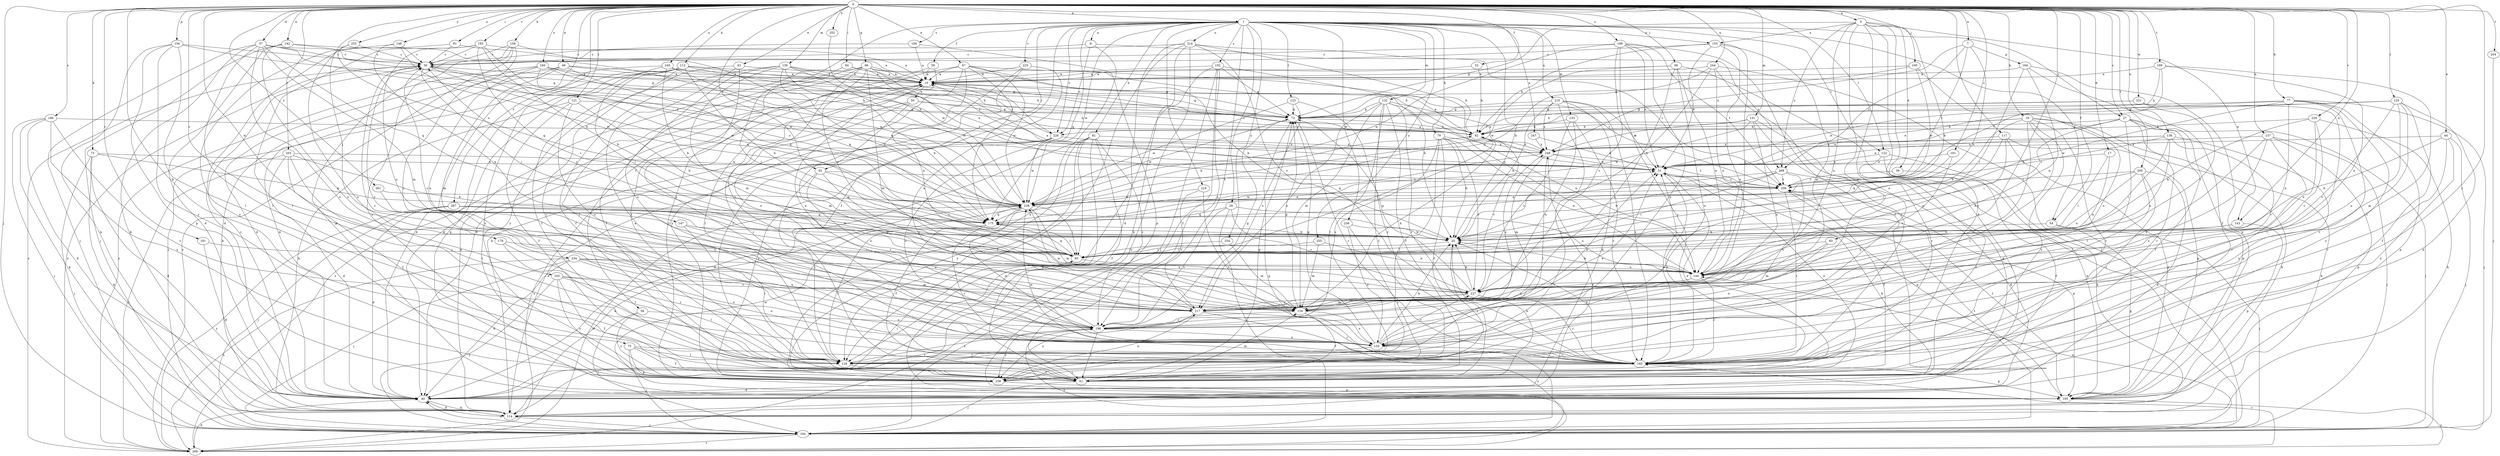 strict digraph  {
0;
1;
5;
7;
9;
10;
17;
19;
20;
27;
29;
30;
37;
39;
40;
43;
44;
47;
49;
50;
51;
52;
54;
58;
59;
61;
66;
72;
73;
75;
77;
79;
81;
82;
83;
84;
91;
92;
93;
96;
100;
103;
104;
109;
112;
114;
117;
120;
121;
122;
123;
124;
130;
131;
132;
133;
134;
136;
137;
142;
143;
144;
147;
148;
153;
155;
156;
164;
165;
175;
178;
181;
182;
185;
186;
189;
191;
192;
194;
196;
199;
203;
204;
205;
206;
210;
214;
216;
217;
224;
225;
226;
227;
231;
234;
236;
238;
240;
244;
245;
247;
248;
252;
253;
254;
255;
258;
261;
267;
268;
269;
0 -> 1  [label=a];
0 -> 5  [label=a];
0 -> 7  [label=a];
0 -> 17  [label=b];
0 -> 19  [label=b];
0 -> 27  [label=c];
0 -> 37  [label=d];
0 -> 43  [label=e];
0 -> 44  [label=e];
0 -> 47  [label=e];
0 -> 49  [label=e];
0 -> 52  [label=f];
0 -> 54  [label=f];
0 -> 66  [label=g];
0 -> 73  [label=h];
0 -> 75  [label=h];
0 -> 77  [label=h];
0 -> 83  [label=i];
0 -> 84  [label=i];
0 -> 91  [label=i];
0 -> 92  [label=i];
0 -> 96  [label=j];
0 -> 100  [label=j];
0 -> 103  [label=j];
0 -> 104  [label=j];
0 -> 109  [label=k];
0 -> 112  [label=k];
0 -> 117  [label=l];
0 -> 120  [label=l];
0 -> 121  [label=l];
0 -> 122  [label=l];
0 -> 130  [label=m];
0 -> 131  [label=m];
0 -> 136  [label=n];
0 -> 137  [label=n];
0 -> 142  [label=n];
0 -> 143  [label=n];
0 -> 147  [label=o];
0 -> 148  [label=o];
0 -> 156  [label=p];
0 -> 178  [label=r];
0 -> 181  [label=r];
0 -> 182  [label=r];
0 -> 185  [label=r];
0 -> 186  [label=s];
0 -> 189  [label=s];
0 -> 191  [label=s];
0 -> 199  [label=t];
0 -> 203  [label=t];
0 -> 204  [label=t];
0 -> 205  [label=t];
0 -> 224  [label=v];
0 -> 231  [label=w];
0 -> 234  [label=w];
0 -> 240  [label=x];
0 -> 244  [label=x];
0 -> 245  [label=x];
0 -> 252  [label=y];
0 -> 253  [label=y];
0 -> 261  [label=z];
0 -> 267  [label=z];
1 -> 9  [label=a];
1 -> 20  [label=b];
1 -> 27  [label=c];
1 -> 29  [label=c];
1 -> 54  [label=f];
1 -> 58  [label=f];
1 -> 59  [label=f];
1 -> 61  [label=f];
1 -> 79  [label=h];
1 -> 81  [label=h];
1 -> 92  [label=i];
1 -> 122  [label=l];
1 -> 123  [label=l];
1 -> 132  [label=m];
1 -> 133  [label=m];
1 -> 153  [label=o];
1 -> 175  [label=q];
1 -> 192  [label=s];
1 -> 194  [label=s];
1 -> 196  [label=s];
1 -> 210  [label=u];
1 -> 214  [label=u];
1 -> 216  [label=u];
1 -> 225  [label=v];
1 -> 226  [label=v];
1 -> 236  [label=w];
1 -> 238  [label=w];
1 -> 247  [label=x];
1 -> 254  [label=y];
1 -> 255  [label=y];
5 -> 20  [label=b];
5 -> 39  [label=d];
5 -> 40  [label=d];
5 -> 72  [label=g];
5 -> 143  [label=n];
5 -> 153  [label=o];
5 -> 155  [label=o];
5 -> 196  [label=s];
5 -> 217  [label=u];
5 -> 258  [label=y];
5 -> 268  [label=z];
7 -> 20  [label=b];
7 -> 164  [label=p];
7 -> 206  [label=t];
7 -> 248  [label=x];
7 -> 268  [label=z];
9 -> 30  [label=c];
9 -> 226  [label=v];
9 -> 258  [label=y];
9 -> 268  [label=z];
10 -> 50  [label=e];
10 -> 72  [label=g];
10 -> 124  [label=l];
10 -> 226  [label=v];
17 -> 51  [label=e];
17 -> 93  [label=i];
17 -> 144  [label=n];
19 -> 20  [label=b];
19 -> 82  [label=h];
19 -> 114  [label=k];
19 -> 124  [label=l];
19 -> 155  [label=o];
19 -> 165  [label=p];
19 -> 185  [label=r];
19 -> 226  [label=v];
19 -> 258  [label=y];
20 -> 93  [label=i];
20 -> 258  [label=y];
27 -> 51  [label=e];
27 -> 61  [label=f];
27 -> 82  [label=h];
27 -> 93  [label=i];
27 -> 104  [label=j];
27 -> 124  [label=l];
27 -> 165  [label=p];
27 -> 185  [label=r];
29 -> 104  [label=j];
29 -> 144  [label=n];
29 -> 175  [label=q];
29 -> 196  [label=s];
29 -> 227  [label=v];
30 -> 10  [label=a];
30 -> 93  [label=i];
30 -> 175  [label=q];
30 -> 238  [label=w];
30 -> 269  [label=z];
37 -> 30  [label=c];
37 -> 51  [label=e];
37 -> 72  [label=g];
37 -> 104  [label=j];
37 -> 114  [label=k];
37 -> 124  [label=l];
37 -> 134  [label=m];
37 -> 155  [label=o];
37 -> 175  [label=q];
39 -> 61  [label=f];
39 -> 206  [label=t];
40 -> 30  [label=c];
40 -> 93  [label=i];
40 -> 114  [label=k];
43 -> 10  [label=a];
43 -> 185  [label=r];
43 -> 196  [label=s];
43 -> 258  [label=y];
44 -> 20  [label=b];
44 -> 104  [label=j];
44 -> 185  [label=r];
44 -> 248  [label=x];
44 -> 258  [label=y];
47 -> 10  [label=a];
47 -> 20  [label=b];
47 -> 40  [label=d];
47 -> 82  [label=h];
47 -> 144  [label=n];
47 -> 155  [label=o];
47 -> 175  [label=q];
47 -> 238  [label=w];
49 -> 10  [label=a];
49 -> 40  [label=d];
49 -> 82  [label=h];
49 -> 114  [label=k];
49 -> 134  [label=m];
49 -> 175  [label=q];
50 -> 72  [label=g];
50 -> 82  [label=h];
50 -> 134  [label=m];
50 -> 185  [label=r];
50 -> 269  [label=z];
51 -> 10  [label=a];
51 -> 114  [label=k];
51 -> 165  [label=p];
51 -> 185  [label=r];
51 -> 206  [label=t];
52 -> 10  [label=a];
52 -> 82  [label=h];
54 -> 20  [label=b];
54 -> 104  [label=j];
54 -> 165  [label=p];
58 -> 104  [label=j];
58 -> 196  [label=s];
58 -> 258  [label=y];
59 -> 10  [label=a];
59 -> 114  [label=k];
59 -> 258  [label=y];
61 -> 20  [label=b];
61 -> 51  [label=e];
61 -> 72  [label=g];
61 -> 104  [label=j];
61 -> 134  [label=m];
66 -> 10  [label=a];
66 -> 40  [label=d];
66 -> 61  [label=f];
66 -> 72  [label=g];
66 -> 93  [label=i];
66 -> 124  [label=l];
66 -> 134  [label=m];
66 -> 196  [label=s];
66 -> 206  [label=t];
66 -> 248  [label=x];
72 -> 82  [label=h];
72 -> 185  [label=r];
72 -> 238  [label=w];
73 -> 40  [label=d];
73 -> 51  [label=e];
73 -> 104  [label=j];
73 -> 114  [label=k];
73 -> 175  [label=q];
75 -> 61  [label=f];
75 -> 104  [label=j];
75 -> 124  [label=l];
75 -> 165  [label=p];
75 -> 185  [label=r];
77 -> 51  [label=e];
77 -> 72  [label=g];
77 -> 104  [label=j];
77 -> 144  [label=n];
77 -> 165  [label=p];
77 -> 185  [label=r];
77 -> 238  [label=w];
77 -> 258  [label=y];
79 -> 20  [label=b];
79 -> 61  [label=f];
79 -> 124  [label=l];
79 -> 144  [label=n];
79 -> 196  [label=s];
79 -> 227  [label=v];
79 -> 248  [label=x];
81 -> 40  [label=d];
81 -> 61  [label=f];
81 -> 93  [label=i];
81 -> 124  [label=l];
81 -> 165  [label=p];
81 -> 196  [label=s];
81 -> 248  [label=x];
81 -> 258  [label=y];
82 -> 10  [label=a];
82 -> 93  [label=i];
82 -> 227  [label=v];
82 -> 248  [label=x];
83 -> 93  [label=i];
83 -> 134  [label=m];
83 -> 155  [label=o];
84 -> 10  [label=a];
84 -> 93  [label=i];
84 -> 206  [label=t];
91 -> 10  [label=a];
91 -> 30  [label=c];
91 -> 40  [label=d];
92 -> 93  [label=i];
92 -> 124  [label=l];
92 -> 206  [label=t];
92 -> 217  [label=u];
92 -> 227  [label=v];
93 -> 30  [label=c];
93 -> 144  [label=n];
93 -> 175  [label=q];
96 -> 10  [label=a];
96 -> 104  [label=j];
96 -> 144  [label=n];
96 -> 155  [label=o];
96 -> 196  [label=s];
96 -> 238  [label=w];
100 -> 10  [label=a];
100 -> 72  [label=g];
100 -> 155  [label=o];
100 -> 238  [label=w];
103 -> 61  [label=f];
103 -> 104  [label=j];
103 -> 124  [label=l];
103 -> 155  [label=o];
103 -> 227  [label=v];
103 -> 258  [label=y];
104 -> 40  [label=d];
104 -> 72  [label=g];
104 -> 144  [label=n];
104 -> 206  [label=t];
104 -> 269  [label=z];
109 -> 30  [label=c];
109 -> 165  [label=p];
109 -> 196  [label=s];
109 -> 238  [label=w];
109 -> 258  [label=y];
109 -> 269  [label=z];
112 -> 10  [label=a];
112 -> 20  [label=b];
112 -> 40  [label=d];
112 -> 61  [label=f];
112 -> 82  [label=h];
112 -> 124  [label=l];
112 -> 165  [label=p];
112 -> 248  [label=x];
112 -> 258  [label=y];
114 -> 10  [label=a];
114 -> 40  [label=d];
114 -> 104  [label=j];
114 -> 248  [label=x];
117 -> 93  [label=i];
117 -> 114  [label=k];
117 -> 144  [label=n];
117 -> 165  [label=p];
117 -> 248  [label=x];
120 -> 40  [label=d];
120 -> 51  [label=e];
120 -> 61  [label=f];
120 -> 72  [label=g];
120 -> 134  [label=m];
120 -> 217  [label=u];
120 -> 227  [label=v];
121 -> 20  [label=b];
121 -> 61  [label=f];
121 -> 72  [label=g];
121 -> 114  [label=k];
121 -> 196  [label=s];
122 -> 51  [label=e];
122 -> 61  [label=f];
122 -> 114  [label=k];
122 -> 165  [label=p];
123 -> 72  [label=g];
123 -> 185  [label=r];
123 -> 217  [label=u];
123 -> 238  [label=w];
124 -> 10  [label=a];
124 -> 61  [label=f];
124 -> 196  [label=s];
130 -> 10  [label=a];
130 -> 20  [label=b];
130 -> 51  [label=e];
130 -> 61  [label=f];
130 -> 134  [label=m];
130 -> 175  [label=q];
130 -> 196  [label=s];
130 -> 238  [label=w];
131 -> 40  [label=d];
131 -> 82  [label=h];
131 -> 185  [label=r];
131 -> 217  [label=u];
131 -> 238  [label=w];
131 -> 248  [label=x];
132 -> 61  [label=f];
132 -> 72  [label=g];
132 -> 124  [label=l];
132 -> 134  [label=m];
132 -> 144  [label=n];
132 -> 185  [label=r];
132 -> 217  [label=u];
132 -> 248  [label=x];
132 -> 258  [label=y];
133 -> 82  [label=h];
133 -> 185  [label=r];
133 -> 217  [label=u];
133 -> 227  [label=v];
134 -> 30  [label=c];
134 -> 61  [label=f];
134 -> 72  [label=g];
134 -> 82  [label=h];
134 -> 155  [label=o];
134 -> 196  [label=s];
134 -> 248  [label=x];
136 -> 51  [label=e];
136 -> 93  [label=i];
136 -> 144  [label=n];
136 -> 206  [label=t];
136 -> 227  [label=v];
136 -> 248  [label=x];
136 -> 258  [label=y];
137 -> 104  [label=j];
137 -> 155  [label=o];
137 -> 165  [label=p];
137 -> 185  [label=r];
137 -> 196  [label=s];
137 -> 248  [label=x];
142 -> 30  [label=c];
142 -> 40  [label=d];
142 -> 51  [label=e];
142 -> 104  [label=j];
142 -> 155  [label=o];
143 -> 20  [label=b];
143 -> 144  [label=n];
143 -> 165  [label=p];
144 -> 20  [label=b];
144 -> 185  [label=r];
144 -> 217  [label=u];
144 -> 227  [label=v];
147 -> 20  [label=b];
147 -> 124  [label=l];
147 -> 217  [label=u];
148 -> 30  [label=c];
148 -> 144  [label=n];
148 -> 238  [label=w];
148 -> 258  [label=y];
153 -> 30  [label=c];
153 -> 51  [label=e];
153 -> 82  [label=h];
153 -> 134  [label=m];
153 -> 144  [label=n];
153 -> 217  [label=u];
155 -> 20  [label=b];
155 -> 30  [label=c];
155 -> 51  [label=e];
155 -> 72  [label=g];
155 -> 124  [label=l];
155 -> 185  [label=r];
155 -> 227  [label=v];
156 -> 30  [label=c];
156 -> 72  [label=g];
156 -> 114  [label=k];
156 -> 124  [label=l];
156 -> 165  [label=p];
156 -> 258  [label=y];
164 -> 10  [label=a];
164 -> 61  [label=f];
164 -> 93  [label=i];
164 -> 144  [label=n];
164 -> 165  [label=p];
165 -> 206  [label=t];
165 -> 238  [label=w];
165 -> 269  [label=z];
175 -> 20  [label=b];
175 -> 51  [label=e];
175 -> 93  [label=i];
175 -> 124  [label=l];
175 -> 185  [label=r];
178 -> 93  [label=i];
178 -> 124  [label=l];
178 -> 185  [label=r];
181 -> 40  [label=d];
181 -> 93  [label=i];
182 -> 10  [label=a];
182 -> 20  [label=b];
182 -> 30  [label=c];
182 -> 93  [label=i];
182 -> 124  [label=l];
182 -> 217  [label=u];
182 -> 238  [label=w];
185 -> 20  [label=b];
185 -> 51  [label=e];
185 -> 165  [label=p];
185 -> 238  [label=w];
185 -> 258  [label=y];
186 -> 40  [label=d];
186 -> 82  [label=h];
186 -> 104  [label=j];
186 -> 114  [label=k];
186 -> 185  [label=r];
186 -> 258  [label=y];
189 -> 30  [label=c];
189 -> 51  [label=e];
189 -> 61  [label=f];
189 -> 155  [label=o];
189 -> 206  [label=t];
189 -> 227  [label=v];
189 -> 238  [label=w];
189 -> 258  [label=y];
191 -> 51  [label=e];
191 -> 175  [label=q];
191 -> 227  [label=v];
192 -> 10  [label=a];
192 -> 20  [label=b];
192 -> 61  [label=f];
192 -> 72  [label=g];
192 -> 104  [label=j];
192 -> 124  [label=l];
192 -> 196  [label=s];
194 -> 10  [label=a];
194 -> 30  [label=c];
194 -> 165  [label=p];
196 -> 10  [label=a];
196 -> 30  [label=c];
196 -> 51  [label=e];
196 -> 61  [label=f];
196 -> 72  [label=g];
196 -> 155  [label=o];
196 -> 258  [label=y];
196 -> 269  [label=z];
199 -> 10  [label=a];
199 -> 82  [label=h];
199 -> 124  [label=l];
199 -> 144  [label=n];
199 -> 206  [label=t];
203 -> 20  [label=b];
203 -> 40  [label=d];
203 -> 51  [label=e];
203 -> 61  [label=f];
203 -> 124  [label=l];
203 -> 269  [label=z];
204 -> 104  [label=j];
205 -> 20  [label=b];
205 -> 40  [label=d];
205 -> 124  [label=l];
205 -> 144  [label=n];
205 -> 185  [label=r];
205 -> 206  [label=t];
206 -> 10  [label=a];
206 -> 61  [label=f];
206 -> 165  [label=p];
206 -> 185  [label=r];
206 -> 238  [label=w];
210 -> 20  [label=b];
210 -> 40  [label=d];
210 -> 51  [label=e];
210 -> 72  [label=g];
210 -> 124  [label=l];
210 -> 185  [label=r];
210 -> 248  [label=x];
214 -> 30  [label=c];
214 -> 40  [label=d];
214 -> 114  [label=k];
214 -> 124  [label=l];
214 -> 144  [label=n];
214 -> 206  [label=t];
214 -> 227  [label=v];
214 -> 269  [label=z];
216 -> 155  [label=o];
216 -> 217  [label=u];
216 -> 238  [label=w];
217 -> 185  [label=r];
217 -> 238  [label=w];
217 -> 258  [label=y];
217 -> 269  [label=z];
224 -> 20  [label=b];
224 -> 82  [label=h];
224 -> 114  [label=k];
224 -> 144  [label=n];
224 -> 227  [label=v];
225 -> 10  [label=a];
225 -> 61  [label=f];
225 -> 217  [label=u];
225 -> 258  [label=y];
226 -> 10  [label=a];
226 -> 114  [label=k];
226 -> 155  [label=o];
226 -> 238  [label=w];
226 -> 248  [label=x];
226 -> 258  [label=y];
226 -> 269  [label=z];
227 -> 20  [label=b];
227 -> 72  [label=g];
227 -> 134  [label=m];
227 -> 185  [label=r];
227 -> 217  [label=u];
231 -> 72  [label=g];
231 -> 82  [label=h];
231 -> 93  [label=i];
231 -> 124  [label=l];
234 -> 40  [label=d];
234 -> 104  [label=j];
234 -> 134  [label=m];
234 -> 144  [label=n];
234 -> 155  [label=o];
234 -> 217  [label=u];
234 -> 269  [label=z];
236 -> 20  [label=b];
236 -> 155  [label=o];
236 -> 258  [label=y];
238 -> 30  [label=c];
238 -> 61  [label=f];
238 -> 82  [label=h];
238 -> 93  [label=i];
238 -> 114  [label=k];
238 -> 134  [label=m];
238 -> 155  [label=o];
238 -> 175  [label=q];
240 -> 10  [label=a];
240 -> 40  [label=d];
240 -> 72  [label=g];
240 -> 82  [label=h];
240 -> 217  [label=u];
240 -> 238  [label=w];
240 -> 269  [label=z];
244 -> 10  [label=a];
244 -> 20  [label=b];
244 -> 104  [label=j];
244 -> 144  [label=n];
244 -> 175  [label=q];
244 -> 185  [label=r];
245 -> 10  [label=a];
245 -> 20  [label=b];
245 -> 82  [label=h];
245 -> 93  [label=i];
245 -> 104  [label=j];
245 -> 175  [label=q];
247 -> 51  [label=e];
247 -> 248  [label=x];
248 -> 51  [label=e];
248 -> 124  [label=l];
248 -> 134  [label=m];
248 -> 175  [label=q];
248 -> 206  [label=t];
252 -> 238  [label=w];
253 -> 30  [label=c];
253 -> 155  [label=o];
253 -> 175  [label=q];
254 -> 93  [label=i];
254 -> 134  [label=m];
255 -> 93  [label=i];
255 -> 134  [label=m];
255 -> 144  [label=n];
258 -> 40  [label=d];
258 -> 51  [label=e];
258 -> 165  [label=p];
258 -> 217  [label=u];
261 -> 217  [label=u];
261 -> 238  [label=w];
267 -> 20  [label=b];
267 -> 40  [label=d];
267 -> 104  [label=j];
267 -> 175  [label=q];
267 -> 227  [label=v];
267 -> 269  [label=z];
268 -> 20  [label=b];
268 -> 40  [label=d];
268 -> 93  [label=i];
268 -> 175  [label=q];
268 -> 196  [label=s];
268 -> 206  [label=t];
269 -> 30  [label=c];
269 -> 40  [label=d];
269 -> 185  [label=r];
269 -> 238  [label=w];
}
